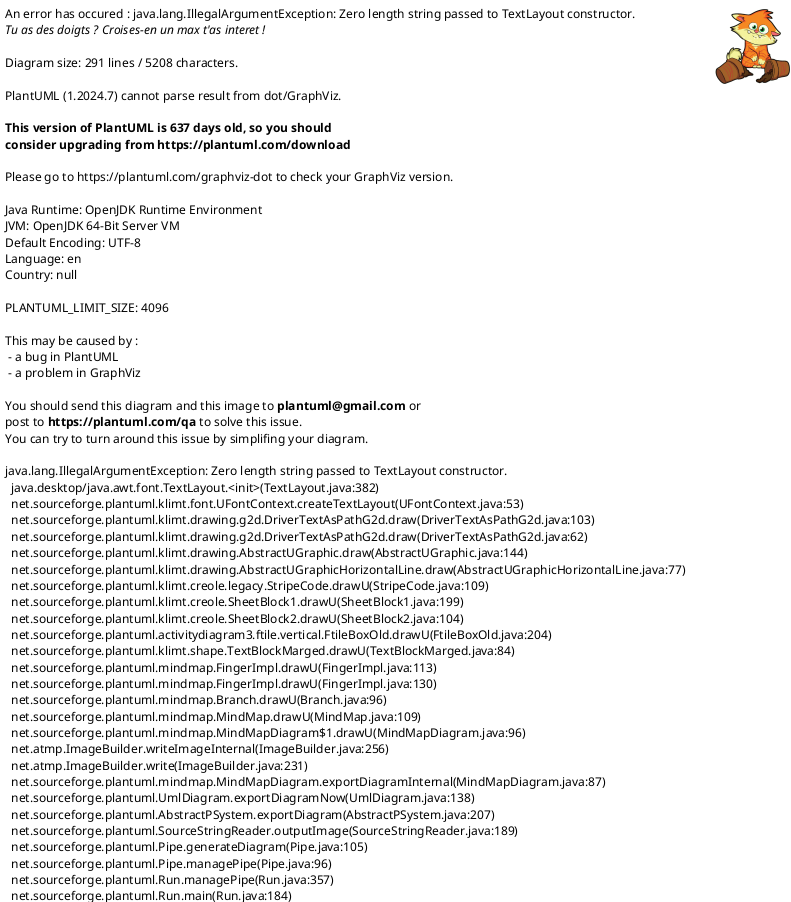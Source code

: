 @startmindmap
scale 850 width
* Substrate Tutorials
**:Get started [[#get-started jump]]
<code>

开始接触Substrate基础内容
</code>;
*** Build a local blockchain [[#build-a-local-blockchain jump]]
****:前置条件
<code>

1. 有良好的互联网连接并可以访问本地计算机上的 shell 终端。
2. 您相当(generally)熟悉软件开发并使用命令行界面。
3. 相当熟悉区块链和智能合约平台。
4. 你已经安装了 Rust 并按照安装中的描述设置了你的开发环境。
</code>;
****:目标内容
<code>

1. 下载链端模版和前端模版
- substrate-node-template
- substrate-front-end-template
2. 启动节点、启动前端查看
3. 在前端进行转账操作
</code>;
***:Simulate a network [[#simulate-a-network jump]]
<code>

本教程提供了有关如何使用一组认证
私有验证器启动私有区块链网络的基本介绍。

Substrate节点模板使用认证共识模型，
将块生产限制为授权账户轮换列表。
授权账户（认证机构）负责以循环方式创建区块。

在本教程中将通过使用两个预定义的帐户
作为认证机制，使节点能够生成块，
以此来了解权限共识模型在实践中的工作原理。

在这个模拟网络中，两个节点使用不同的
帐户和密钥启动，但在单台计算机上运行。
</code>;
****:前置条件
<code>

完成上一节课
1. 安装Rust和Rust工具链，为Substrate 开发配置了环境。
2. 已完成构建本地区块链并在本地安装Substrate节点模板。
3. 熟悉软件开发和使用命令行界面。
4. 熟悉区块链和智能合约平台。
</code>;
****:目标内容
<code>

1. 使用预定义的帐户启动区块链节点。
2. 了解用于启动节点的关键命令行选项。
3. 确定节点是否正在运行并产生块。
4. 将第二个节点连接到正在运行的网络。
5. 验证对等计算机(peer computers)产生并最终确定块。
</code>;
*** Add trusted nodes [[#add-trusted-nodes jump]]
****:前置条件
<code>

完成上一节课
</code>;
****:目标内容
<code>

1. 生成用作网络授权的密钥对。
2. 创建自定义链规范文件。
3. 启动一个私有的两节点区块链网络。
</code>;
*** Authorize specific nodes [[#authorize-specific-nodes jump]]
****:前置条件
<code>

1. 完成上一节课
2. 熟悉libp2p
</code>;
***** [[https://wiki.polkadot.network/docs/faq#networking libp2p]]
****:目标内容
<code>

1. 检查并编译节点模板。
2. 将节点授权托盘(pallet)添加到节点模板运行时。
3. 启动多个节点并授权新节点加入。
</code>;
*** monitor node metrics [[#monitor-node-metrics jump]]
****:前置条件
<code>

完成Build a local blockchain
完成Simulate a network
</code>;
****:目标内容
<code>

1. 安装 Prometheus 和 Grafana。
2. 配置 Prometheus 以捕获 Substrate 节点的时间序列。
3. 配置 Grafana 以可视化使用 Prometheus 端点收集的节点指标。
</code>;
*** Upgrade a running network [[#upgrade-a-running-network jump]]
****:前置条件
<code>

1. Build a local blockchain
2. 从 Add a pallet to the runtime 了解如何添加pallet
</code>;
****:目标内容
<code>

1. 使用 Sudo 托盘(sudo pallet)模拟链升级的治理(governance)。
2. 升级运行节点的运行时以包含新的托盘。
3. 为运行时安排升级。
</code>;
**:Work with pallets [[#work-with-pallets jump]]
<code>

通过示例介绍pallets的结构和相关使用
</code>;
*** Add a pallet to the runtime [[#add-a-pallet-to-the-runtime jump]]
****:前置条件
<code>

1. Build a local blockchain
</code>;
****:目标内容
<code>

1. 了解如何更新运行时依赖项以包含新托盘。
2. 了解如何配置特定于托盘(pallet-specific)的 Rust 特征(trait)。
3. 通过使用前端模板与新托盘交互来查看运行时的更改。
</code>;
*** Configure the contracts pallet [[#configure-the-contracts-pallet jump]]
****:前置条件
<code>

1. Build a local blockchain
</code>;
****:目标内容
<code>


</code>;
*** Use macros in a custom pallet [[#use-macros-in-a-custom-pallet jump]]
****:前置条件
<code>


1. Build a local blockchain
2. Simulate a network
3. 需要1～2h编译运行
</code>;
****:目标内容
<code>

1. 了解定制托盘的基本结构。
2. 查看 Rust 宏如何简化需要编写的代码的示例。
3. 启动一个包含自定义托盘的区块链节点。
4. 添加暴露存在证明托盘的前端代码。
</code>;
**:Develop smart contracts [[#develop-smart-contracts jump]]
<code>


</code>;
*** Prepare your first contract [[#prepare-your-first-contract jump]]
****:前置条件
<code>

</code>;
****:目标内容
<code>

1. 了解如何创建智能合约项目。
2. 使用ink!智能合约语言构建和测试智能合约。
3. 在本地 Substrate 节点上部署智能合约。
4. 通过浏览器与智能合约交互。
</code>;
*** Develop a smart contract [[#develop-a-smart-contract jump]]
****:前置条件
<code>

1. Prepare your first contract
</code>;
****:目标内容
<code>

1. 了解如何使用智能合约模板。
2. 使用智能合约存储简单值。
3. 使用智能合约增加和检索存储的值。
4. 向智能合约添加公共和私有功能。
</code>;
*** Use maps for storing values [[#use-maps-for-storing-values jump]]
****:前置条件
<code>

</code>;
****:目标内容
<code>


</code>;
*** Buid a token contract [[#build-a-token-contract jump]]
****:前置条件
<code>


1. Prepare your first contract
2. Develop a smart contract
</code>;
****:目标内容
<code>

1. 了解 ERC-20 标准中定义的基本属性和接口。
2. 创建符合 ERC-20 标准的代币。
3. 在合约之间转移代币。
4. 处理涉及批准或第三方的转移活动的路由。
5. 创建与令牌活动相关的事件。
</code>;
*** Troubleshoot smart contracts [[#troubleshoot-smart-contracts jump]]
** Connect with other chains [[#connect-with-other-chains jump]]
*** Start a local relay chain [[#start-a-local-relay-chain jump]]
****:前置条件
<code>

1. Build a local blockchain
2. Add trusted nodes
3. 了解波卡的架构
4. 了解平行链
</code>;
***** [[https://wiki.polkadot.network/docs/learn-architecture Atchitecture of Polkadot]]
***** [[https://wiki.polkadot.network/docs/learn-parachains Parachains]]
****:目标内容
<code>

1. 确认软件需求。
2. 设置平行链(para chain)构建环境。
3. 准备中继链(relay chain)规格。
4. 在本地启动中继链。
</code>;
*** Connect a local parachain [[#connect-a-local-parachain jump]]
****:前置条件
<code>

1. Start a local relay chain
2. 注意与1的波卡版本一致，比如： polkadot-v0.9.24
</code>;
**** [[https://github.com/substrate-developer-hub/substrate-parachain-template/tree/polkadot-v0.9.24 polkadot-v0.9.24/substrate-parachain-template]]
****:目标内容
<code>

1. 在中继链上为你的平行链注册一个 ParaID。
2. 在中继链上开始生产平行链。
</code>;
*** Connect to Rococo testnet [[#connect-to-rococo-testnet jump]]
****:前置条件
<code>

1. 回顾Add trusted nodes:
- 如何生成并修改链规范文件
- 如何生成和存储keys
2. Connect a local parachain
</code>;
****:目标内容
<code>
</code>;
*** Access EVM accounts [[#access-evm-accounts jump]]
****:前置条件
<code>

一、完成课程
1. Build a local blockchain
2. Add a pallet to the runtime
3. Use macros in a custom pallet
二、熟悉操作
1. 启动一个 Substrate 区块链节点。
2. 在运行时添加、移除和配置托盘。
3. 通过使用 Polkadot-JS 或其他前端连接到节点来提交交易。
三、掌握概念
1. 以太坊核心概念和术语
2. 以太坊虚拟机 (EVM) 基础知识
3. 去中心化应用程序和智能合约
4. 托盘设计原则
</code>;
****:目标内容
<code>
</code>;
@endmindmap